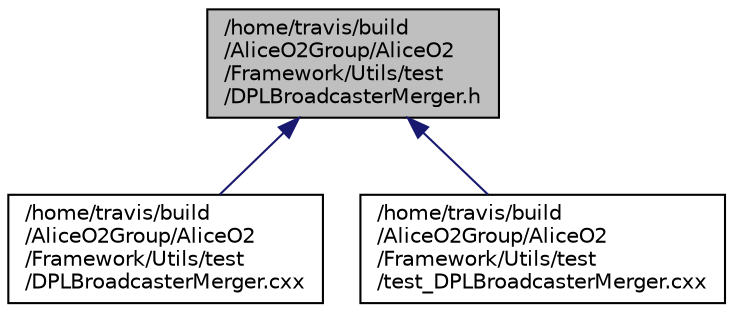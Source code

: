 digraph "/home/travis/build/AliceO2Group/AliceO2/Framework/Utils/test/DPLBroadcasterMerger.h"
{
 // INTERACTIVE_SVG=YES
  bgcolor="transparent";
  edge [fontname="Helvetica",fontsize="10",labelfontname="Helvetica",labelfontsize="10"];
  node [fontname="Helvetica",fontsize="10",shape=record];
  Node134 [label="/home/travis/build\l/AliceO2Group/AliceO2\l/Framework/Utils/test\l/DPLBroadcasterMerger.h",height=0.2,width=0.4,color="black", fillcolor="grey75", style="filled", fontcolor="black"];
  Node134 -> Node135 [dir="back",color="midnightblue",fontsize="10",style="solid",fontname="Helvetica"];
  Node135 [label="/home/travis/build\l/AliceO2Group/AliceO2\l/Framework/Utils/test\l/DPLBroadcasterMerger.cxx",height=0.2,width=0.4,color="black",URL="$d1/d35/DPLBroadcasterMerger_8cxx.html"];
  Node134 -> Node136 [dir="back",color="midnightblue",fontsize="10",style="solid",fontname="Helvetica"];
  Node136 [label="/home/travis/build\l/AliceO2Group/AliceO2\l/Framework/Utils/test\l/test_DPLBroadcasterMerger.cxx",height=0.2,width=0.4,color="black",URL="$df/d67/test__DPLBroadcasterMerger_8cxx.html"];
}
